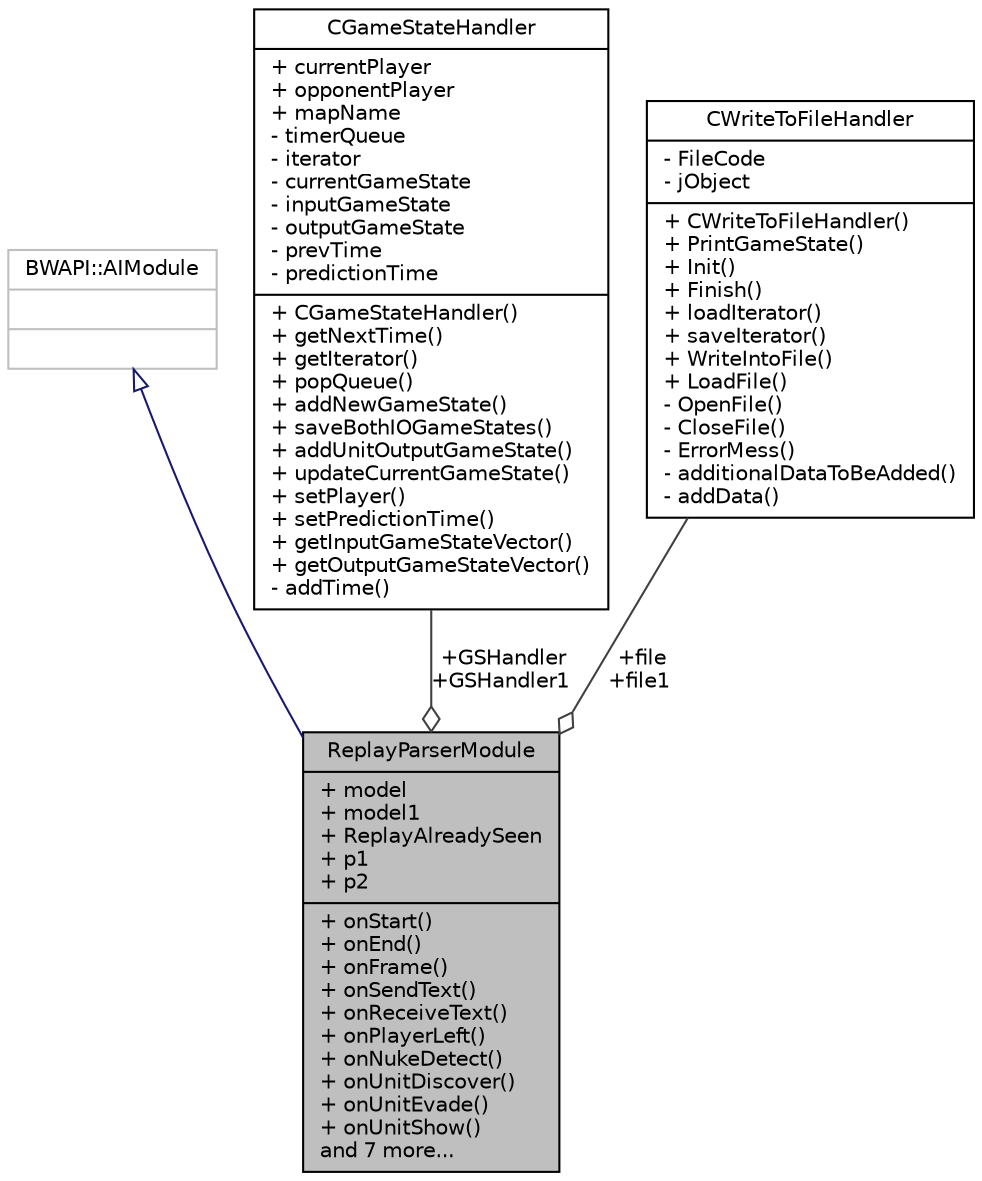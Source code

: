 digraph "ReplayParserModule"
{
  edge [fontname="Helvetica",fontsize="10",labelfontname="Helvetica",labelfontsize="10"];
  node [fontname="Helvetica",fontsize="10",shape=record];
  Node2 [label="{ReplayParserModule\n|+ model\l+ model1\l+ ReplayAlreadySeen\l+ p1\l+ p2\l|+ onStart()\l+ onEnd()\l+ onFrame()\l+ onSendText()\l+ onReceiveText()\l+ onPlayerLeft()\l+ onNukeDetect()\l+ onUnitDiscover()\l+ onUnitEvade()\l+ onUnitShow()\land 7 more...\l}",height=0.2,width=0.4,color="black", fillcolor="grey75", style="filled", fontcolor="black"];
  Node3 -> Node2 [dir="back",color="midnightblue",fontsize="10",style="solid",arrowtail="onormal",fontname="Helvetica"];
  Node3 [label="{BWAPI::AIModule\n||}",height=0.2,width=0.4,color="grey75", fillcolor="white", style="filled"];
  Node4 -> Node2 [color="grey25",fontsize="10",style="solid",label=" +GSHandler\n+GSHandler1" ,arrowhead="odiamond",fontname="Helvetica"];
  Node4 [label="{CGameStateHandler\n|+ currentPlayer\l+ opponentPlayer\l+ mapName\l- timerQueue\l- iterator\l- currentGameState\l- inputGameState\l- outputGameState\l- prevTime\l- predictionTime\l|+ CGameStateHandler()\l+ getNextTime()\l+ getIterator()\l+ popQueue()\l+ addNewGameState()\l+ saveBothIOGameStates()\l+ addUnitOutputGameState()\l+ updateCurrentGameState()\l+ setPlayer()\l+ setPredictionTime()\l+ getInputGameStateVector()\l+ getOutputGameStateVector()\l- addTime()\l}",height=0.2,width=0.4,color="black", fillcolor="white", style="filled",URL="$classCGameStateHandler.html",tooltip="Class handles game states during the game and saves them. For every saved game state, it saves another one with 3 minute delay. To the second game state, there are new units added that were created by the player. Game state is represented by a map. Key value is a BWAPI::UnitType (Marine, Zergling, Probe...) and the value is how many units of this given type player has. "];
  Node5 -> Node2 [color="grey25",fontsize="10",style="solid",label=" +file\n+file1" ,arrowhead="odiamond",fontname="Helvetica"];
  Node5 [label="{CWriteToFileHandler\n|- FileCode\l- jObject\l|+ CWriteToFileHandler()\l+ PrintGameState()\l+ Init()\l+ Finish()\l+ loadIterator()\l+ saveIterator()\l+ WriteIntoFile()\l+ LoadFile()\l- OpenFile()\l- CloseFile()\l- ErrorMess()\l- additionalDataToBeAdded()\l- addData()\l}",height=0.2,width=0.4,color="black", fillcolor="white", style="filled",URL="$classCWriteToFileHandler.html",tooltip="Handler used for output operations. We want to save harvested data into some file. All data are saved in json format using json object from external library: https://github.com/nlohmann/json. "];
}
